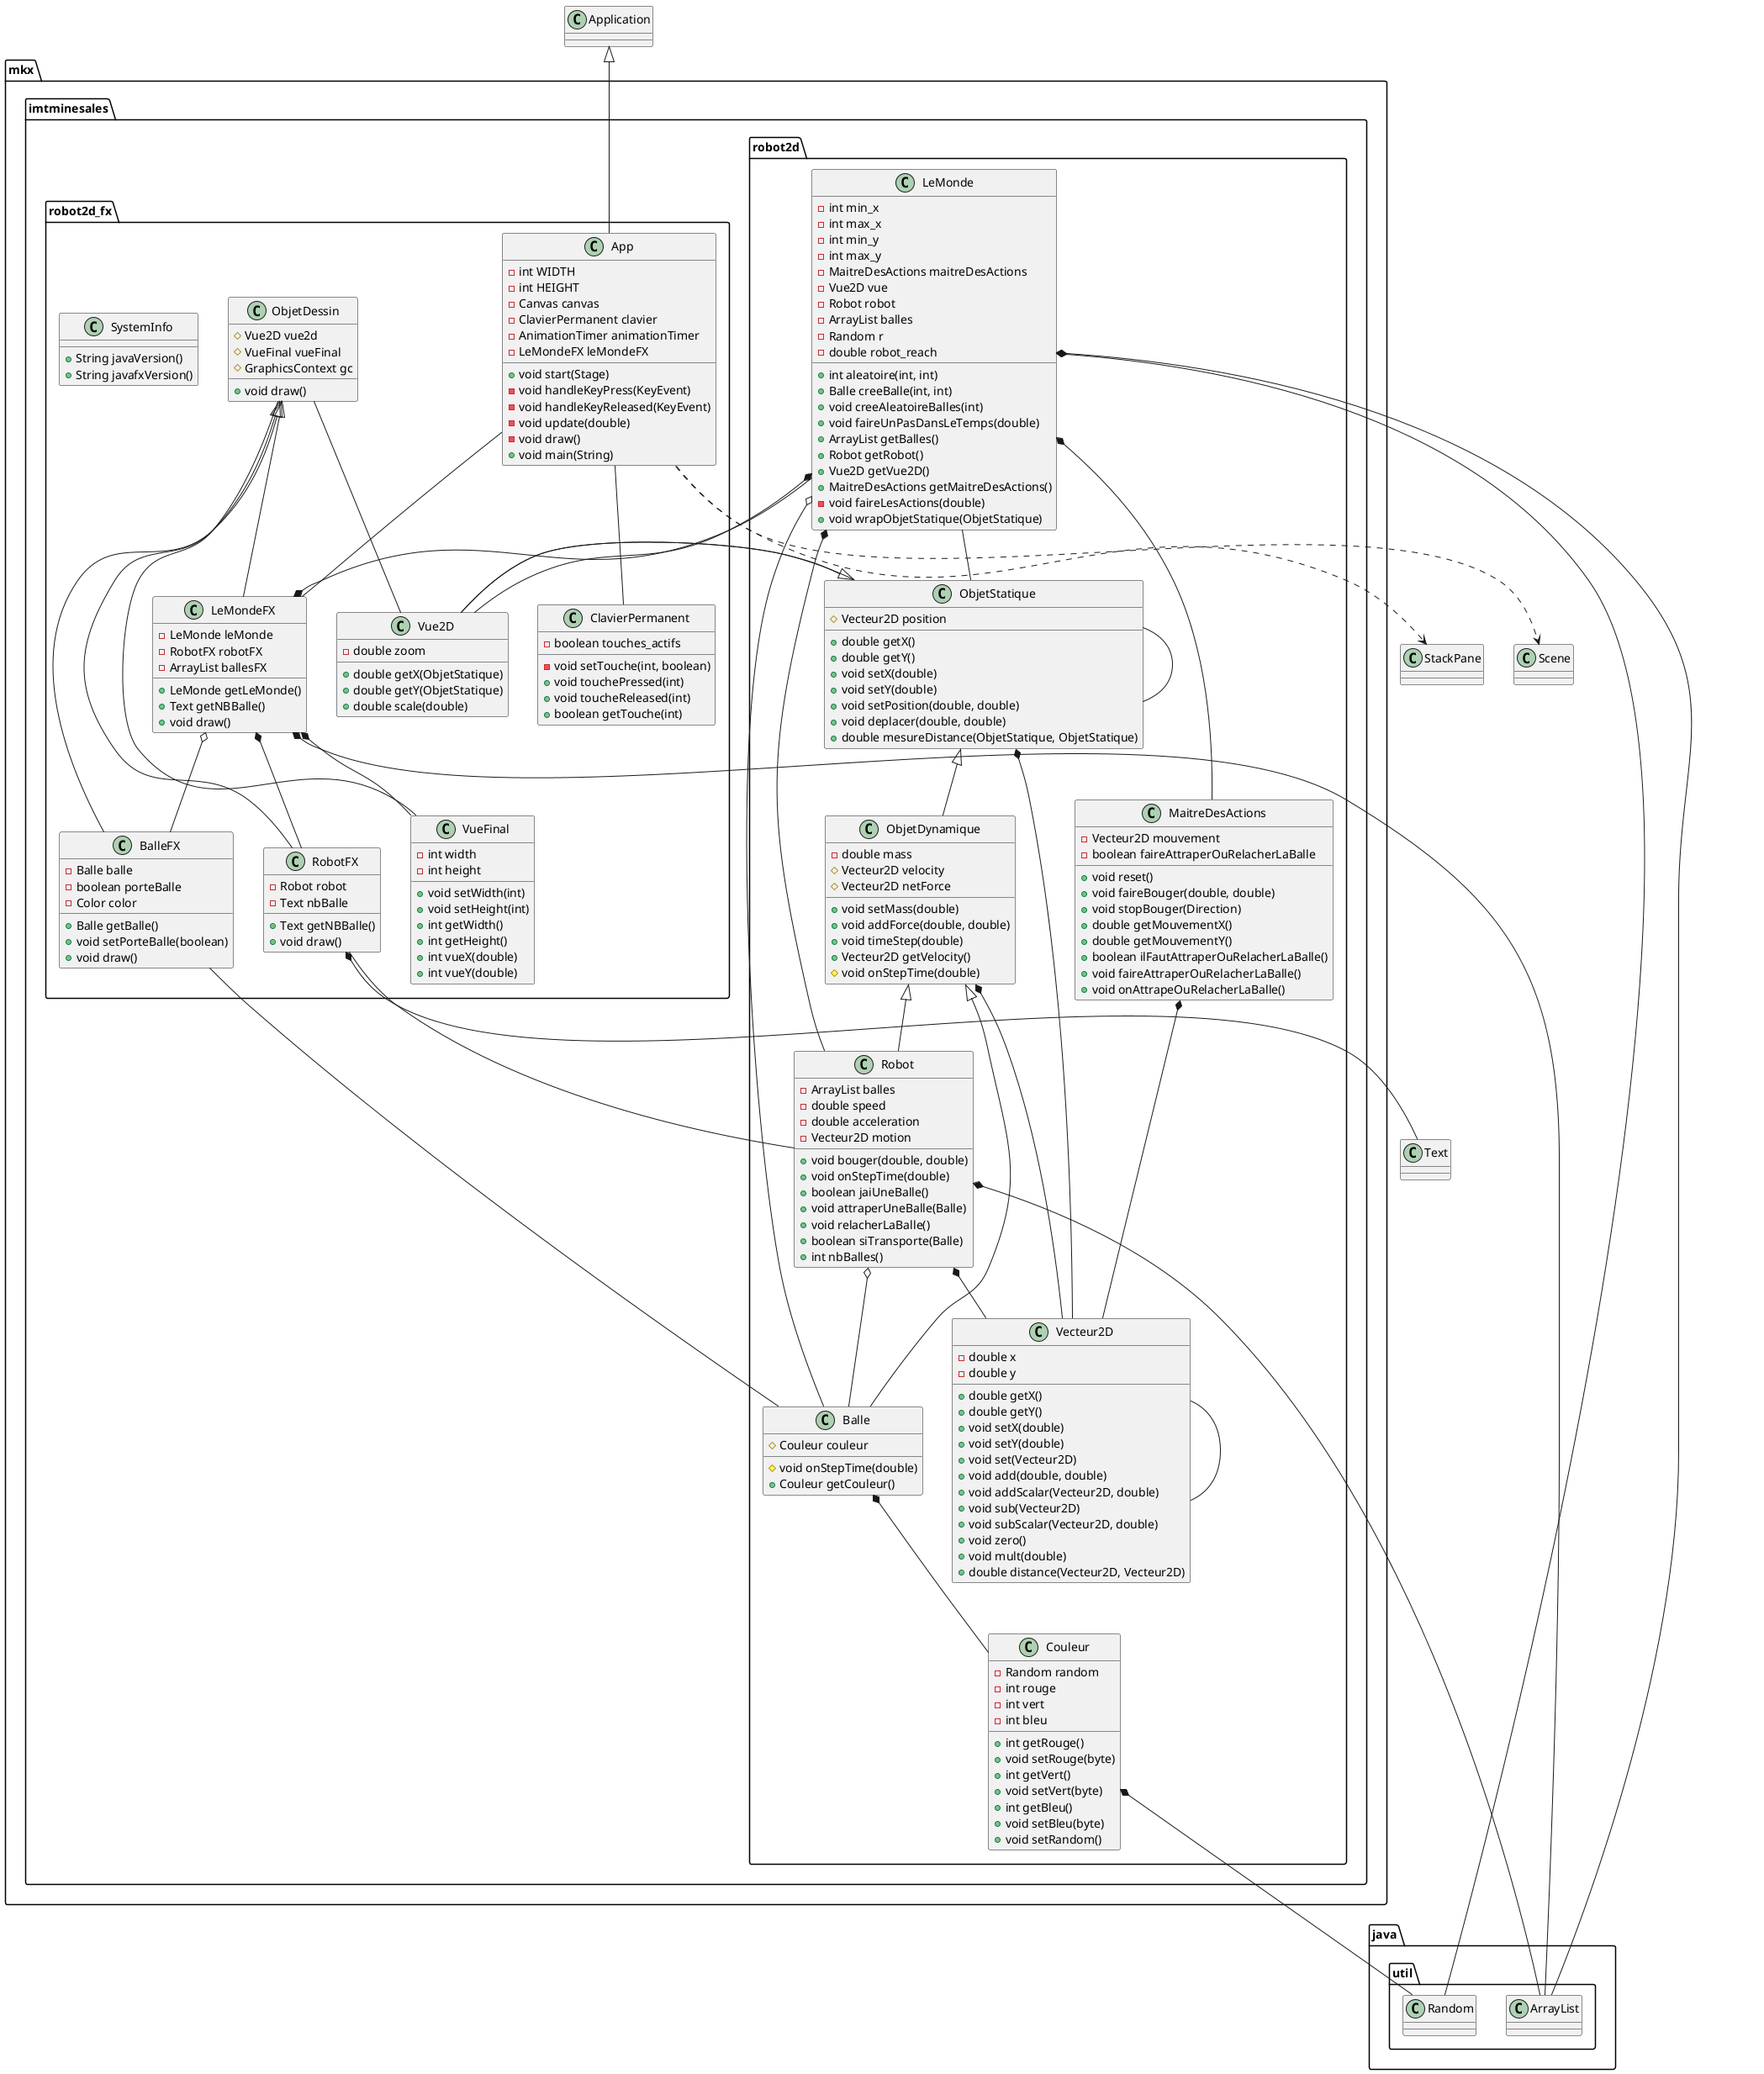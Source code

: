 @startuml
package mkx.imtminesales.robot2d {
 class Balle {
  # Couleur couleur
  # void onStepTime(double)
  + Couleur getCouleur()
 }
 class Couleur {
  - Random random
  - int rouge
  - int vert
  - int bleu
  + int getRouge()
  + void setRouge(byte)
  + int getVert()
  + void setVert(byte)
  + int getBleu()
  + void setBleu(byte)
  + void setRandom()
 }
 class LeMonde {
  - int min_x
  - int max_x
  - int min_y
  - int max_y
  - MaitreDesActions maitreDesActions
  - Vue2D vue
  - Robot robot
  - ArrayList balles
  - Random r
  - double robot_reach
  + int aleatoire(int, int)
  + Balle creeBalle(int, int)
  + void creeAleatoireBalles(int)
  + void faireUnPasDansLeTemps(double)
  + ArrayList getBalles()
  + Robot getRobot()
  + Vue2D getVue2D()
  + MaitreDesActions getMaitreDesActions()
  - void faireLesActions(double)
  + void wrapObjetStatique(ObjetStatique)
 }
 class MaitreDesActions {
  - Vecteur2D mouvement
  - boolean faireAttraperOuRelacherLaBalle
  + void reset()
  + void faireBouger(double, double)
  + void stopBouger(Direction)
  + double getMouvementX()
  + double getMouvementY()
  + boolean ilFautAttraperOuRelacherLaBalle()
  + void faireAttraperOuRelacherLaBalle()
  + void onAttrapeOuRelacherLaBalle()
 }
 class ObjetDynamique {
  - double mass
  # Vecteur2D velocity
  # Vecteur2D netForce
  + void setMass(double)
  + void addForce(double, double)
  + void timeStep(double)
  + Vecteur2D getVelocity()
  # void onStepTime(double)
 }
 class ObjetStatique {
  # Vecteur2D position
  + double getX()
  + double getY()
  + void setX(double)
  + void setY(double)
  + void setPosition(double, double)
  + void deplacer(double, double)
  + double mesureDistance(ObjetStatique, ObjetStatique)
 }
 class Robot {
  - ArrayList balles
  - double speed
  - double acceleration
  - Vecteur2D motion
  + void bouger(double, double)
  + void onStepTime(double)
  + boolean jaiUneBalle()
  + void attraperUneBalle(Balle)
  + void relacherLaBalle()
  + boolean siTransporte(Balle)
  + int nbBalles()
 }
 class Vecteur2D {
  - double x
  - double y
  + double getX()
  + double getY()
  + void setX(double)
  + void setY(double)
  + void set(Vecteur2D)
  + void add(double, double)
  + void addScalar(Vecteur2D, double)
  + void sub(Vecteur2D)
  + void subScalar(Vecteur2D, double)
  + void zero()
  + void mult(double)
  + double distance(Vecteur2D, Vecteur2D)
 }
 }
package java.util {
 class ArrayList {
 }
 class Random {
 }
 }
package mkx.imtminesales.robot2d_fx {
 class Vue2D {
 }
 class App {
  - int WIDTH
  - int HEIGHT
  - Canvas canvas
  - ClavierPermanent clavier
  - AnimationTimer animationTimer
  - LeMondeFX leMondeFX
  + void start(Stage)
  - void handleKeyPress(KeyEvent)
  - void handleKeyReleased(KeyEvent)
  - void update(double)
  - void draw()
  + void main(String)
 }
 class BalleFX {
  - Balle balle
  - boolean porteBalle
  - Color color
  + Balle getBalle()
  + void setPorteBalle(boolean)
  + void draw()
 }
 class ClavierPermanent {
  - boolean touches_actifs
  - void setTouche(int, boolean)
  + void touchePressed(int)
  + void toucheReleased(int)
  + boolean getTouche(int)
 }
 class LeMondeFX {
  - LeMonde leMonde
  - RobotFX robotFX
  - ArrayList ballesFX
  + LeMonde getLeMonde()
  + Text getNBBalle()
  + void draw()
 }
 class ObjetDessin {
  # Vue2D vue2d
  # VueFinal vueFinal
  # GraphicsContext gc
  + void draw()
 }
 class RobotFX {
  - Robot robot
  - Text nbBalle
  + Text getNBBalle()
  + void draw()
 }
 class SystemInfo {
  + String javaVersion()
  + String javafxVersion()
 }
 class Vue2D {
  - double zoom
  + double getX(ObjetStatique)
  + double getY(ObjetStatique)
  + double scale(double)
 }
 class VueFinal {
  - int width
  - int height
  + void setWidth(int)
  + void setHeight(int)
  + int getWidth()
  + int getHeight()
  + int vueX(double)
  + int vueY(double)
 }
 }
ObjetDynamique <|-- Balle
Balle *-- Couleur
Couleur *-- Random
LeMonde o-- Balle
LeMonde *-- MaitreDesActions
LeMonde *-- Vue2D
LeMonde *-- Robot
LeMonde *-- ArrayList
LeMonde *-- Random
LeMonde -- ObjetStatique
MaitreDesActions *-- Vecteur2D
ObjetStatique <|-- ObjetDynamique
ObjetDynamique *-- Vecteur2D
ObjetStatique *-- Vecteur2D
ObjetStatique -- ObjetStatique
ObjetDynamique <|-- Robot
Robot o-- Balle
Robot *-- ArrayList
Robot *-- Vecteur2D
Vecteur2D -- Vecteur2D
Application <|-- App
App ..> StackPane
App ..> Scene
App -- LeMondeFX
App -- ClavierPermanent
ObjetDessin <|-- BalleFX
BalleFX -- Balle
ObjetDessin <|-- LeMondeFX
LeMondeFX o-- BalleFX
LeMondeFX *-- LeMonde
LeMondeFX *-- RobotFX
LeMondeFX *-- ArrayList
LeMondeFX *-- VueFinal
ObjetDessin -- Vue2D
ObjetDessin -- VueFinal
ObjetDessin <|-- RobotFX
RobotFX *-- Text
RobotFX -- Robot
ObjetStatique <|-- Vue2D
Vue2D -- ObjetStatique
@enduml